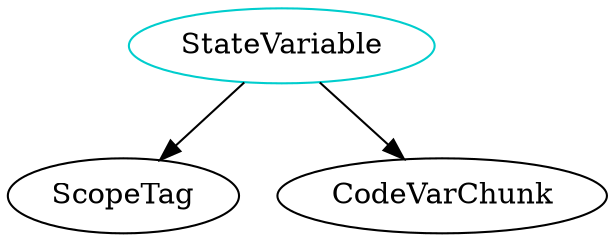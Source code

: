 digraph statevariable{
StateVariable -> ScopeTag;
StateVariable -> CodeVarChunk;
StateVariable	[shape=oval, color=cyan3, label="StateVariable"];
}
